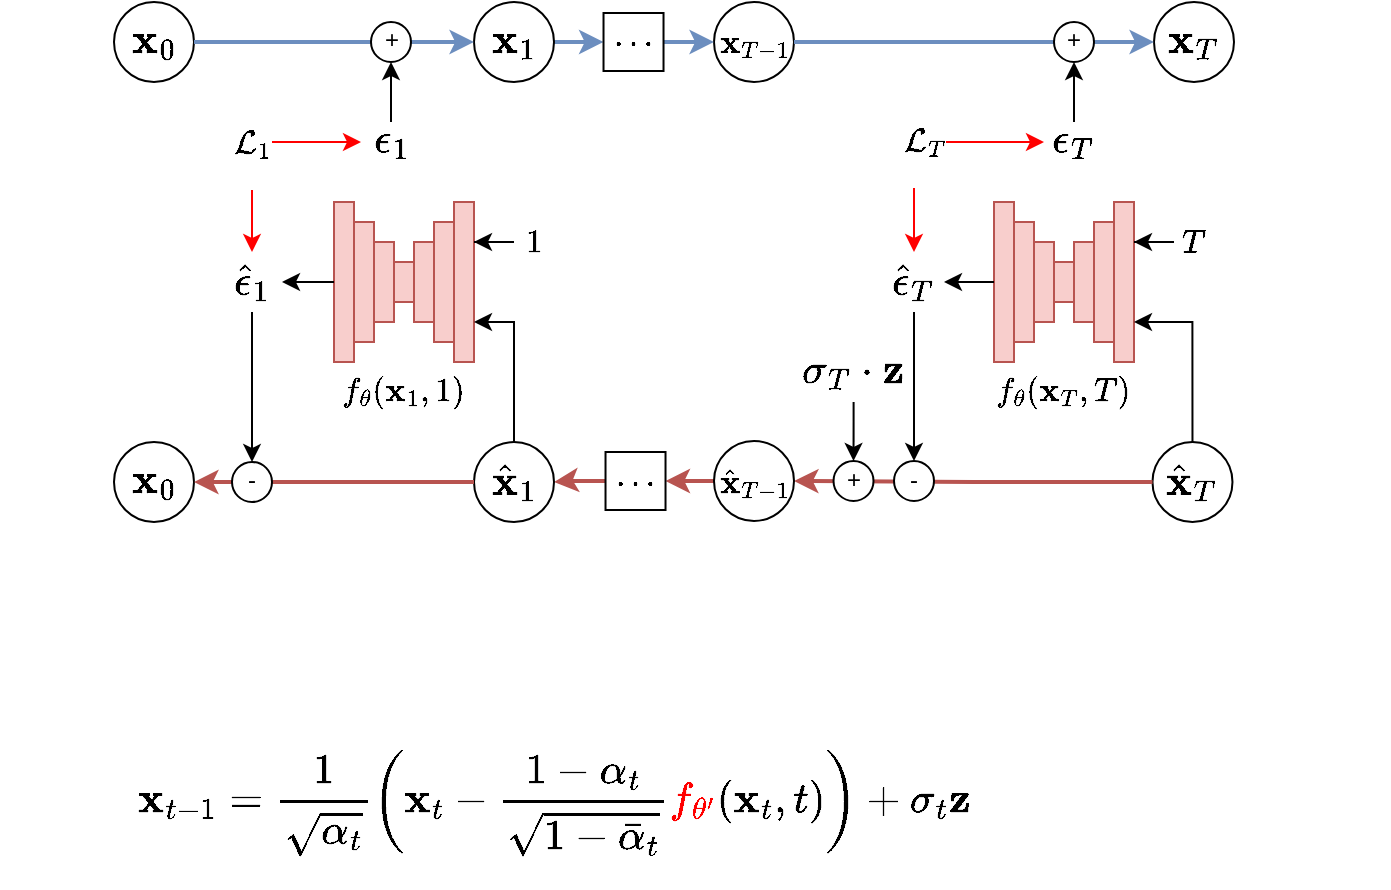 <mxfile version="25.0.2">
  <diagram name="Page-1" id="1WE568LWMVHtuKM3JDja">
    <mxGraphModel dx="-811" dy="588" grid="1" gridSize="10" guides="1" tooltips="1" connect="1" arrows="1" fold="1" page="1" pageScale="1" pageWidth="827" pageHeight="1169" background="none" math="1" shadow="0">
      <root>
        <mxCell id="0" />
        <mxCell id="1" parent="0" />
        <mxCell id="cquxBugVdTG6TD16O6YO-74" value="" style="group" parent="1" vertex="1" connectable="0">
          <mxGeometry x="2320" y="660" width="70" height="80" as="geometry" />
        </mxCell>
        <mxCell id="cquxBugVdTG6TD16O6YO-75" value="" style="rounded=0;whiteSpace=wrap;html=1;fillColor=#f8cecc;strokeColor=#b85450;" parent="cquxBugVdTG6TD16O6YO-74" vertex="1">
          <mxGeometry width="10" height="80" as="geometry" />
        </mxCell>
        <mxCell id="cquxBugVdTG6TD16O6YO-76" value="" style="rounded=0;whiteSpace=wrap;html=1;fillColor=#f8cecc;strokeColor=#b85450;" parent="cquxBugVdTG6TD16O6YO-74" vertex="1">
          <mxGeometry x="10" y="10" width="10" height="60" as="geometry" />
        </mxCell>
        <mxCell id="cquxBugVdTG6TD16O6YO-77" value="" style="rounded=0;whiteSpace=wrap;html=1;fillColor=#f8cecc;strokeColor=#b85450;" parent="cquxBugVdTG6TD16O6YO-74" vertex="1">
          <mxGeometry x="20" y="20" width="10" height="40" as="geometry" />
        </mxCell>
        <mxCell id="cquxBugVdTG6TD16O6YO-78" value="" style="rounded=0;whiteSpace=wrap;html=1;fillColor=#f8cecc;strokeColor=#b85450;" parent="cquxBugVdTG6TD16O6YO-74" vertex="1">
          <mxGeometry x="30" y="30" width="10" height="20" as="geometry" />
        </mxCell>
        <mxCell id="cquxBugVdTG6TD16O6YO-79" value="" style="rounded=0;whiteSpace=wrap;html=1;fillColor=#f8cecc;strokeColor=#b85450;" parent="cquxBugVdTG6TD16O6YO-74" vertex="1">
          <mxGeometry x="40" y="20" width="10" height="40" as="geometry" />
        </mxCell>
        <mxCell id="cquxBugVdTG6TD16O6YO-80" value="" style="rounded=0;whiteSpace=wrap;html=1;fillColor=#f8cecc;strokeColor=#b85450;" parent="cquxBugVdTG6TD16O6YO-74" vertex="1">
          <mxGeometry x="50" y="10" width="10" height="60" as="geometry" />
        </mxCell>
        <mxCell id="cquxBugVdTG6TD16O6YO-81" value="" style="rounded=0;whiteSpace=wrap;html=1;fillColor=#f8cecc;strokeColor=#b85450;" parent="cquxBugVdTG6TD16O6YO-74" vertex="1">
          <mxGeometry x="60" width="10" height="80" as="geometry" />
        </mxCell>
        <mxCell id="cquxBugVdTG6TD16O6YO-82" value="&#xa;" style="group" parent="1" vertex="1" connectable="0">
          <mxGeometry x="1990" y="660" width="70" height="80" as="geometry" />
        </mxCell>
        <mxCell id="cquxBugVdTG6TD16O6YO-83" value="" style="rounded=0;whiteSpace=wrap;html=1;fillColor=#f8cecc;strokeColor=#b85450;" parent="cquxBugVdTG6TD16O6YO-82" vertex="1">
          <mxGeometry width="10" height="80" as="geometry" />
        </mxCell>
        <mxCell id="cquxBugVdTG6TD16O6YO-84" value="" style="rounded=0;whiteSpace=wrap;html=1;fillColor=#f8cecc;strokeColor=#b85450;" parent="cquxBugVdTG6TD16O6YO-82" vertex="1">
          <mxGeometry x="10" y="10" width="10" height="60" as="geometry" />
        </mxCell>
        <mxCell id="cquxBugVdTG6TD16O6YO-85" value="" style="rounded=0;whiteSpace=wrap;html=1;fillColor=#f8cecc;strokeColor=#b85450;" parent="cquxBugVdTG6TD16O6YO-82" vertex="1">
          <mxGeometry x="20" y="20" width="10" height="40" as="geometry" />
        </mxCell>
        <mxCell id="cquxBugVdTG6TD16O6YO-86" value="" style="rounded=0;whiteSpace=wrap;html=1;fillColor=#f8cecc;strokeColor=#b85450;" parent="cquxBugVdTG6TD16O6YO-82" vertex="1">
          <mxGeometry x="30" y="30" width="10" height="20" as="geometry" />
        </mxCell>
        <mxCell id="cquxBugVdTG6TD16O6YO-87" value="" style="rounded=0;whiteSpace=wrap;html=1;fillColor=#f8cecc;strokeColor=#b85450;" parent="cquxBugVdTG6TD16O6YO-82" vertex="1">
          <mxGeometry x="40" y="20" width="10" height="40" as="geometry" />
        </mxCell>
        <mxCell id="cquxBugVdTG6TD16O6YO-88" value="" style="rounded=0;whiteSpace=wrap;html=1;fillColor=#f8cecc;strokeColor=#b85450;" parent="cquxBugVdTG6TD16O6YO-82" vertex="1">
          <mxGeometry x="50" y="10" width="10" height="60" as="geometry" />
        </mxCell>
        <mxCell id="cquxBugVdTG6TD16O6YO-89" value="" style="rounded=0;whiteSpace=wrap;html=1;fillColor=#f8cecc;strokeColor=#b85450;" parent="cquxBugVdTG6TD16O6YO-82" vertex="1">
          <mxGeometry x="60" width="10" height="80" as="geometry" />
        </mxCell>
        <mxCell id="PpGFP4gauC4CYrN17JIB-36" style="edgeStyle=orthogonalEdgeStyle;rounded=0;orthogonalLoop=1;jettySize=auto;html=1;entryX=0.5;entryY=0;entryDx=0;entryDy=0;" edge="1" parent="1" source="cquxBugVdTG6TD16O6YO-92" target="PpGFP4gauC4CYrN17JIB-32">
          <mxGeometry relative="1" as="geometry" />
        </mxCell>
        <mxCell id="cquxBugVdTG6TD16O6YO-92" value="$$\hat{\epsilon}_{1}$$" style="text;html=1;align=center;verticalAlign=middle;whiteSpace=wrap;rounded=0;fontSize=18;" parent="1" vertex="1">
          <mxGeometry x="1934" y="685" width="30" height="30" as="geometry" />
        </mxCell>
        <mxCell id="PpGFP4gauC4CYrN17JIB-18" style="edgeStyle=orthogonalEdgeStyle;rounded=0;orthogonalLoop=1;jettySize=auto;html=1;entryX=0.5;entryY=0;entryDx=0;entryDy=0;" edge="1" parent="1" source="cquxBugVdTG6TD16O6YO-95" target="PpGFP4gauC4CYrN17JIB-15">
          <mxGeometry relative="1" as="geometry" />
        </mxCell>
        <mxCell id="cquxBugVdTG6TD16O6YO-95" value="$$\hat{\epsilon}_{T}$$" style="text;html=1;align=center;verticalAlign=middle;whiteSpace=wrap;rounded=0;fontSize=18;" parent="1" vertex="1">
          <mxGeometry x="2265" y="685" width="30" height="30" as="geometry" />
        </mxCell>
        <mxCell id="PpGFP4gauC4CYrN17JIB-5" style="edgeStyle=orthogonalEdgeStyle;rounded=0;orthogonalLoop=1;jettySize=auto;html=1;entryX=1;entryY=0.75;entryDx=0;entryDy=0;" edge="1" parent="1" source="cquxBugVdTG6TD16O6YO-96" target="cquxBugVdTG6TD16O6YO-81">
          <mxGeometry relative="1" as="geometry">
            <Array as="points">
              <mxPoint x="2419" y="720" />
            </Array>
          </mxGeometry>
        </mxCell>
        <mxCell id="cquxBugVdTG6TD16O6YO-96" value="$$\hat{\mathbf{x}}_{T}$$" style="ellipse;whiteSpace=wrap;html=1;aspect=fixed;fontSize=18;fillColor=default;" parent="1" vertex="1">
          <mxGeometry x="2399.24" y="780" width="40" height="40" as="geometry" />
        </mxCell>
        <mxCell id="cquxBugVdTG6TD16O6YO-97" value="$$f_{\theta}(\mathbf{x}_1, 1)$$" style="text;html=1;align=center;verticalAlign=middle;whiteSpace=wrap;rounded=0;fontSize=14;" parent="1" vertex="1">
          <mxGeometry x="1990" y="740" width="70" height="30" as="geometry" />
        </mxCell>
        <mxCell id="cquxBugVdTG6TD16O6YO-98" value="$$f_{\theta} (\mathbf{x}_{T}, T)$$" style="text;html=1;align=center;verticalAlign=middle;whiteSpace=wrap;rounded=0;fontSize=14;" parent="1" vertex="1">
          <mxGeometry x="2310" y="740" width="90" height="30" as="geometry" />
        </mxCell>
        <mxCell id="PpGFP4gauC4CYrN17JIB-11" style="edgeStyle=orthogonalEdgeStyle;rounded=0;orthogonalLoop=1;jettySize=auto;html=1;entryX=1;entryY=0.25;entryDx=0;entryDy=0;" edge="1" parent="1" source="cquxBugVdTG6TD16O6YO-100" target="cquxBugVdTG6TD16O6YO-89">
          <mxGeometry relative="1" as="geometry" />
        </mxCell>
        <mxCell id="cquxBugVdTG6TD16O6YO-100" value="$$1$$" style="text;html=1;align=center;verticalAlign=middle;whiteSpace=wrap;rounded=0;fontSize=14;" parent="1" vertex="1">
          <mxGeometry x="2080" y="665" width="20" height="30" as="geometry" />
        </mxCell>
        <mxCell id="PpGFP4gauC4CYrN17JIB-6" style="edgeStyle=orthogonalEdgeStyle;rounded=0;orthogonalLoop=1;jettySize=auto;html=1;entryX=1;entryY=0.25;entryDx=0;entryDy=0;" edge="1" parent="1" source="cquxBugVdTG6TD16O6YO-102" target="cquxBugVdTG6TD16O6YO-81">
          <mxGeometry relative="1" as="geometry" />
        </mxCell>
        <mxCell id="cquxBugVdTG6TD16O6YO-102" value="$$T$$" style="text;html=1;align=center;verticalAlign=middle;whiteSpace=wrap;rounded=0;fontSize=14;" parent="1" vertex="1">
          <mxGeometry x="2410" y="665" width="20" height="30" as="geometry" />
        </mxCell>
        <mxCell id="cquxBugVdTG6TD16O6YO-103" value="$$\mathbf{x}_{0}$$" style="ellipse;whiteSpace=wrap;html=1;aspect=fixed;fontSize=18;fillColor=default;" parent="1" vertex="1">
          <mxGeometry x="1880" y="560" width="40" height="40" as="geometry" />
        </mxCell>
        <mxCell id="cquxBugVdTG6TD16O6YO-106" value="$$\mathbf{x}_{T}$$" style="ellipse;whiteSpace=wrap;html=1;aspect=fixed;fontSize=18;fillColor=default;" parent="1" vertex="1">
          <mxGeometry x="2400" y="560" width="40" height="40" as="geometry" />
        </mxCell>
        <mxCell id="cquxBugVdTG6TD16O6YO-108" style="edgeStyle=orthogonalEdgeStyle;rounded=0;orthogonalLoop=1;jettySize=auto;html=1;fillColor=#f8cecc;strokeColor=#b85450;strokeWidth=2;exitX=0;exitY=0.5;exitDx=0;exitDy=0;" parent="1" source="cquxBugVdTG6TD16O6YO-96" target="cquxBugVdTG6TD16O6YO-131" edge="1">
          <mxGeometry relative="1" as="geometry">
            <Array as="points" />
            <mxPoint x="2365.76" y="800" as="sourcePoint" />
          </mxGeometry>
        </mxCell>
        <mxCell id="cquxBugVdTG6TD16O6YO-110" style="edgeStyle=orthogonalEdgeStyle;rounded=0;orthogonalLoop=1;jettySize=auto;html=1;fillColor=#dae8fc;strokeColor=#6c8ebf;strokeWidth=2;exitX=1;exitY=0.5;exitDx=0;exitDy=0;" parent="1" source="cquxBugVdTG6TD16O6YO-116" target="cquxBugVdTG6TD16O6YO-135" edge="1">
          <mxGeometry relative="1" as="geometry" />
        </mxCell>
        <mxCell id="cquxBugVdTG6TD16O6YO-111" value="$$\mathbf{x}_{T-1}$$" style="ellipse;whiteSpace=wrap;html=1;aspect=fixed;fontSize=14;fillColor=default;" parent="1" vertex="1">
          <mxGeometry x="2180" y="560" width="40" height="40" as="geometry" />
        </mxCell>
        <mxCell id="cquxBugVdTG6TD16O6YO-116" value="$$\mathbf{x}_{1}$$" style="ellipse;whiteSpace=wrap;html=1;aspect=fixed;fontSize=18;fillColor=default;" parent="1" vertex="1">
          <mxGeometry x="2060" y="560" width="40" height="40" as="geometry" />
        </mxCell>
        <mxCell id="cquxBugVdTG6TD16O6YO-117" value="" style="edgeStyle=orthogonalEdgeStyle;rounded=0;orthogonalLoop=1;jettySize=auto;html=1;fillColor=#dae8fc;strokeColor=#6c8ebf;strokeWidth=2;exitX=1;exitY=0.5;exitDx=0;exitDy=0;" parent="1" source="cquxBugVdTG6TD16O6YO-103" target="cquxBugVdTG6TD16O6YO-116" edge="1">
          <mxGeometry relative="1" as="geometry">
            <mxPoint x="1960" y="580" as="sourcePoint" />
            <mxPoint x="1980" y="580" as="targetPoint" />
            <Array as="points">
              <mxPoint x="1970" y="580" />
              <mxPoint x="1970" y="580" />
            </Array>
          </mxGeometry>
        </mxCell>
        <mxCell id="cquxBugVdTG6TD16O6YO-120" style="edgeStyle=orthogonalEdgeStyle;rounded=0;orthogonalLoop=1;jettySize=auto;html=1;fillColor=#f8cecc;strokeColor=#b85450;strokeWidth=2;exitX=0;exitY=0.5;exitDx=0;exitDy=0;" parent="1" source="cquxBugVdTG6TD16O6YO-128" target="cquxBugVdTG6TD16O6YO-121" edge="1">
          <mxGeometry relative="1" as="geometry" />
        </mxCell>
        <mxCell id="PpGFP4gauC4CYrN17JIB-33" style="edgeStyle=orthogonalEdgeStyle;rounded=0;orthogonalLoop=1;jettySize=auto;html=1;entryX=1;entryY=0.75;entryDx=0;entryDy=0;exitX=0.5;exitY=0;exitDx=0;exitDy=0;" edge="1" parent="1" source="cquxBugVdTG6TD16O6YO-121" target="cquxBugVdTG6TD16O6YO-89">
          <mxGeometry relative="1" as="geometry">
            <Array as="points">
              <mxPoint x="2080" y="720" />
            </Array>
          </mxGeometry>
        </mxCell>
        <mxCell id="cquxBugVdTG6TD16O6YO-121" value="$$\hat{\mathbf{x}}_{1}$$" style="ellipse;whiteSpace=wrap;html=1;aspect=fixed;fontSize=18;fillColor=default;" parent="1" vertex="1">
          <mxGeometry x="2060" y="780" width="40" height="40" as="geometry" />
        </mxCell>
        <mxCell id="cquxBugVdTG6TD16O6YO-127" style="edgeStyle=orthogonalEdgeStyle;rounded=0;orthogonalLoop=1;jettySize=auto;html=1;fillColor=#f8cecc;strokeColor=#b85450;strokeWidth=2;exitX=0;exitY=0.5;exitDx=0;exitDy=0;" parent="1" source="cquxBugVdTG6TD16O6YO-131" target="cquxBugVdTG6TD16O6YO-128" edge="1">
          <mxGeometry relative="1" as="geometry" />
        </mxCell>
        <mxCell id="cquxBugVdTG6TD16O6YO-128" value="&lt;span style=&quot;font-size: 14px;&quot;&gt;$$...$$&lt;/span&gt;" style="rounded=0;whiteSpace=wrap;html=1;spacingTop=-6;" parent="1" vertex="1">
          <mxGeometry x="2125.76" y="785" width="30" height="29" as="geometry" />
        </mxCell>
        <mxCell id="cquxBugVdTG6TD16O6YO-130" value="$$\mathbf{x}_{0}$$" style="ellipse;whiteSpace=wrap;html=1;aspect=fixed;fontSize=18;fillColor=default;" parent="1" vertex="1">
          <mxGeometry x="1880" y="780" width="40" height="40" as="geometry" />
        </mxCell>
        <mxCell id="cquxBugVdTG6TD16O6YO-131" value="$$\hat{\mathbf{x}}_{T-1}$$" style="ellipse;whiteSpace=wrap;html=1;aspect=fixed;fontSize=14;fillColor=default;" parent="1" vertex="1">
          <mxGeometry x="2180" y="779.5" width="40" height="40" as="geometry" />
        </mxCell>
        <mxCell id="cquxBugVdTG6TD16O6YO-134" value="" style="edgeStyle=orthogonalEdgeStyle;rounded=0;orthogonalLoop=1;jettySize=auto;html=1;fillColor=#dae8fc;strokeColor=#6c8ebf;strokeWidth=2;exitX=1;exitY=0.5;exitDx=0;exitDy=0;" parent="1" source="cquxBugVdTG6TD16O6YO-135" target="cquxBugVdTG6TD16O6YO-111" edge="1">
          <mxGeometry relative="1" as="geometry">
            <mxPoint x="1910" y="579" as="sourcePoint" />
            <mxPoint x="2160" y="579" as="targetPoint" />
          </mxGeometry>
        </mxCell>
        <mxCell id="cquxBugVdTG6TD16O6YO-135" value="&lt;span style=&quot;font-size: 14px;&quot;&gt;$$...$$&lt;/span&gt;" style="rounded=0;whiteSpace=wrap;html=1;spacingTop=-6;" parent="1" vertex="1">
          <mxGeometry x="2124.76" y="565.5" width="30" height="29" as="geometry" />
        </mxCell>
        <mxCell id="cquxBugVdTG6TD16O6YO-143" value="" style="edgeStyle=orthogonalEdgeStyle;rounded=0;orthogonalLoop=1;jettySize=auto;html=1;fillColor=#f8cecc;strokeColor=#b85450;strokeWidth=2;exitX=0;exitY=0.5;exitDx=0;exitDy=0;" parent="1" source="cquxBugVdTG6TD16O6YO-121" target="cquxBugVdTG6TD16O6YO-130" edge="1">
          <mxGeometry relative="1" as="geometry">
            <mxPoint x="2134" y="800" as="sourcePoint" />
            <mxPoint x="1920" y="800" as="targetPoint" />
            <Array as="points" />
          </mxGeometry>
        </mxCell>
        <mxCell id="cquxBugVdTG6TD16O6YO-147" value="" style="edgeStyle=orthogonalEdgeStyle;rounded=0;orthogonalLoop=1;jettySize=auto;html=1;fillColor=#dae8fc;strokeColor=#6c8ebf;strokeWidth=2;exitX=1;exitY=0.5;exitDx=0;exitDy=0;" parent="1" source="cquxBugVdTG6TD16O6YO-111" target="cquxBugVdTG6TD16O6YO-106" edge="1">
          <mxGeometry relative="1" as="geometry">
            <mxPoint x="2310" y="560" as="sourcePoint" />
            <mxPoint x="2400" y="580" as="targetPoint" />
          </mxGeometry>
        </mxCell>
        <mxCell id="PpGFP4gauC4CYrN17JIB-7" style="edgeStyle=orthogonalEdgeStyle;rounded=0;orthogonalLoop=1;jettySize=auto;html=1;" edge="1" parent="1" source="cquxBugVdTG6TD16O6YO-75" target="cquxBugVdTG6TD16O6YO-95">
          <mxGeometry relative="1" as="geometry" />
        </mxCell>
        <mxCell id="PpGFP4gauC4CYrN17JIB-40" style="edgeStyle=orthogonalEdgeStyle;rounded=0;orthogonalLoop=1;jettySize=auto;html=1;entryX=0.5;entryY=1;entryDx=0;entryDy=0;" edge="1" parent="1" source="PpGFP4gauC4CYrN17JIB-9" target="PpGFP4gauC4CYrN17JIB-39">
          <mxGeometry relative="1" as="geometry" />
        </mxCell>
        <mxCell id="PpGFP4gauC4CYrN17JIB-41" value="&lt;span style=&quot;font-size: 14px;&quot;&gt;$$\mathcal{L}_{1}$$&lt;/span&gt;" style="edgeStyle=orthogonalEdgeStyle;rounded=0;orthogonalLoop=1;jettySize=auto;html=1;startArrow=classic;startFill=1;strokeColor=#FF0000;" edge="1" parent="1" source="PpGFP4gauC4CYrN17JIB-9" target="cquxBugVdTG6TD16O6YO-92">
          <mxGeometry relative="1" as="geometry" />
        </mxCell>
        <mxCell id="PpGFP4gauC4CYrN17JIB-9" value="$${\epsilon}_{1}$$" style="text;html=1;align=center;verticalAlign=middle;whiteSpace=wrap;rounded=0;fontSize=18;" vertex="1" parent="1">
          <mxGeometry x="2003.5" y="620" width="30" height="20" as="geometry" />
        </mxCell>
        <mxCell id="PpGFP4gauC4CYrN17JIB-12" style="edgeStyle=orthogonalEdgeStyle;rounded=0;orthogonalLoop=1;jettySize=auto;html=1;" edge="1" parent="1" source="cquxBugVdTG6TD16O6YO-83" target="cquxBugVdTG6TD16O6YO-92">
          <mxGeometry relative="1" as="geometry" />
        </mxCell>
        <mxCell id="PpGFP4gauC4CYrN17JIB-14" value="+" style="ellipse;whiteSpace=wrap;html=1;spacingTop=-2;" vertex="1" parent="1">
          <mxGeometry x="2239.76" y="789.5" width="20" height="20" as="geometry" />
        </mxCell>
        <mxCell id="PpGFP4gauC4CYrN17JIB-15" value="-" style="ellipse;whiteSpace=wrap;html=1;spacingTop=-2;" vertex="1" parent="1">
          <mxGeometry x="2270" y="789.5" width="20" height="20" as="geometry" />
        </mxCell>
        <mxCell id="PpGFP4gauC4CYrN17JIB-26" style="edgeStyle=orthogonalEdgeStyle;rounded=0;orthogonalLoop=1;jettySize=auto;html=1;entryX=0.5;entryY=1;entryDx=0;entryDy=0;" edge="1" parent="1" source="PpGFP4gauC4CYrN17JIB-19" target="PpGFP4gauC4CYrN17JIB-20">
          <mxGeometry relative="1" as="geometry" />
        </mxCell>
        <mxCell id="PpGFP4gauC4CYrN17JIB-27" value="&lt;span style=&quot;font-size: 14px;&quot;&gt;$$\mathcal{L}_{T}$$&lt;/span&gt;" style="edgeStyle=orthogonalEdgeStyle;rounded=0;orthogonalLoop=1;jettySize=auto;html=1;entryX=0.5;entryY=0;entryDx=0;entryDy=0;startArrow=classic;startFill=1;strokeColor=#FF0000;" edge="1" parent="1" source="PpGFP4gauC4CYrN17JIB-19" target="cquxBugVdTG6TD16O6YO-95">
          <mxGeometry relative="1" as="geometry" />
        </mxCell>
        <mxCell id="PpGFP4gauC4CYrN17JIB-19" value="$${\epsilon}_{T}$$" style="text;html=1;align=center;verticalAlign=middle;whiteSpace=wrap;rounded=0;fontSize=18;" vertex="1" parent="1">
          <mxGeometry x="2345" y="620" width="30" height="20" as="geometry" />
        </mxCell>
        <mxCell id="PpGFP4gauC4CYrN17JIB-20" value="+" style="ellipse;whiteSpace=wrap;html=1;spacingTop=-2;" vertex="1" parent="1">
          <mxGeometry x="2350" y="570" width="20" height="20" as="geometry" />
        </mxCell>
        <mxCell id="PpGFP4gauC4CYrN17JIB-31" style="edgeStyle=orthogonalEdgeStyle;rounded=0;orthogonalLoop=1;jettySize=auto;html=1;entryX=0.5;entryY=0;entryDx=0;entryDy=0;" edge="1" parent="1" source="PpGFP4gauC4CYrN17JIB-30" target="PpGFP4gauC4CYrN17JIB-14">
          <mxGeometry relative="1" as="geometry" />
        </mxCell>
        <mxCell id="PpGFP4gauC4CYrN17JIB-30" value="$$\sigma_{T} \cdot \mathbf{z}$$" style="text;html=1;align=center;verticalAlign=middle;whiteSpace=wrap;rounded=0;fontSize=18;fillColor=none;strokeColor=none;" vertex="1" parent="1">
          <mxGeometry x="2222.26" y="730" width="55" height="30" as="geometry" />
        </mxCell>
        <mxCell id="PpGFP4gauC4CYrN17JIB-32" value="-" style="ellipse;whiteSpace=wrap;html=1;spacingTop=-2;" vertex="1" parent="1">
          <mxGeometry x="1939" y="790" width="20" height="20" as="geometry" />
        </mxCell>
        <mxCell id="PpGFP4gauC4CYrN17JIB-39" value="+" style="ellipse;whiteSpace=wrap;html=1;spacingTop=-2;" vertex="1" parent="1">
          <mxGeometry x="2008.5" y="570" width="20" height="20" as="geometry" />
        </mxCell>
        <mxCell id="PpGFP4gauC4CYrN17JIB-46" value="$$\mathbf{x}_{t-1} = \frac{1}{\sqrt{\alpha_t}} \left( \mathbf{x}_t - \frac{1 - \alpha_t}{\sqrt{1 - \bar{\alpha}_t}} \color{red}{f_{\theta&#39;}} \color{black}(\mathbf{x}_t, t) \right) + \sigma_t \mathbf{z}$$" style="text;html=1;align=center;verticalAlign=middle;whiteSpace=wrap;rounded=0;fontSize=18;" vertex="1" parent="1">
          <mxGeometry x="1880" y="920" width="440" height="80" as="geometry" />
        </mxCell>
      </root>
    </mxGraphModel>
  </diagram>
</mxfile>
